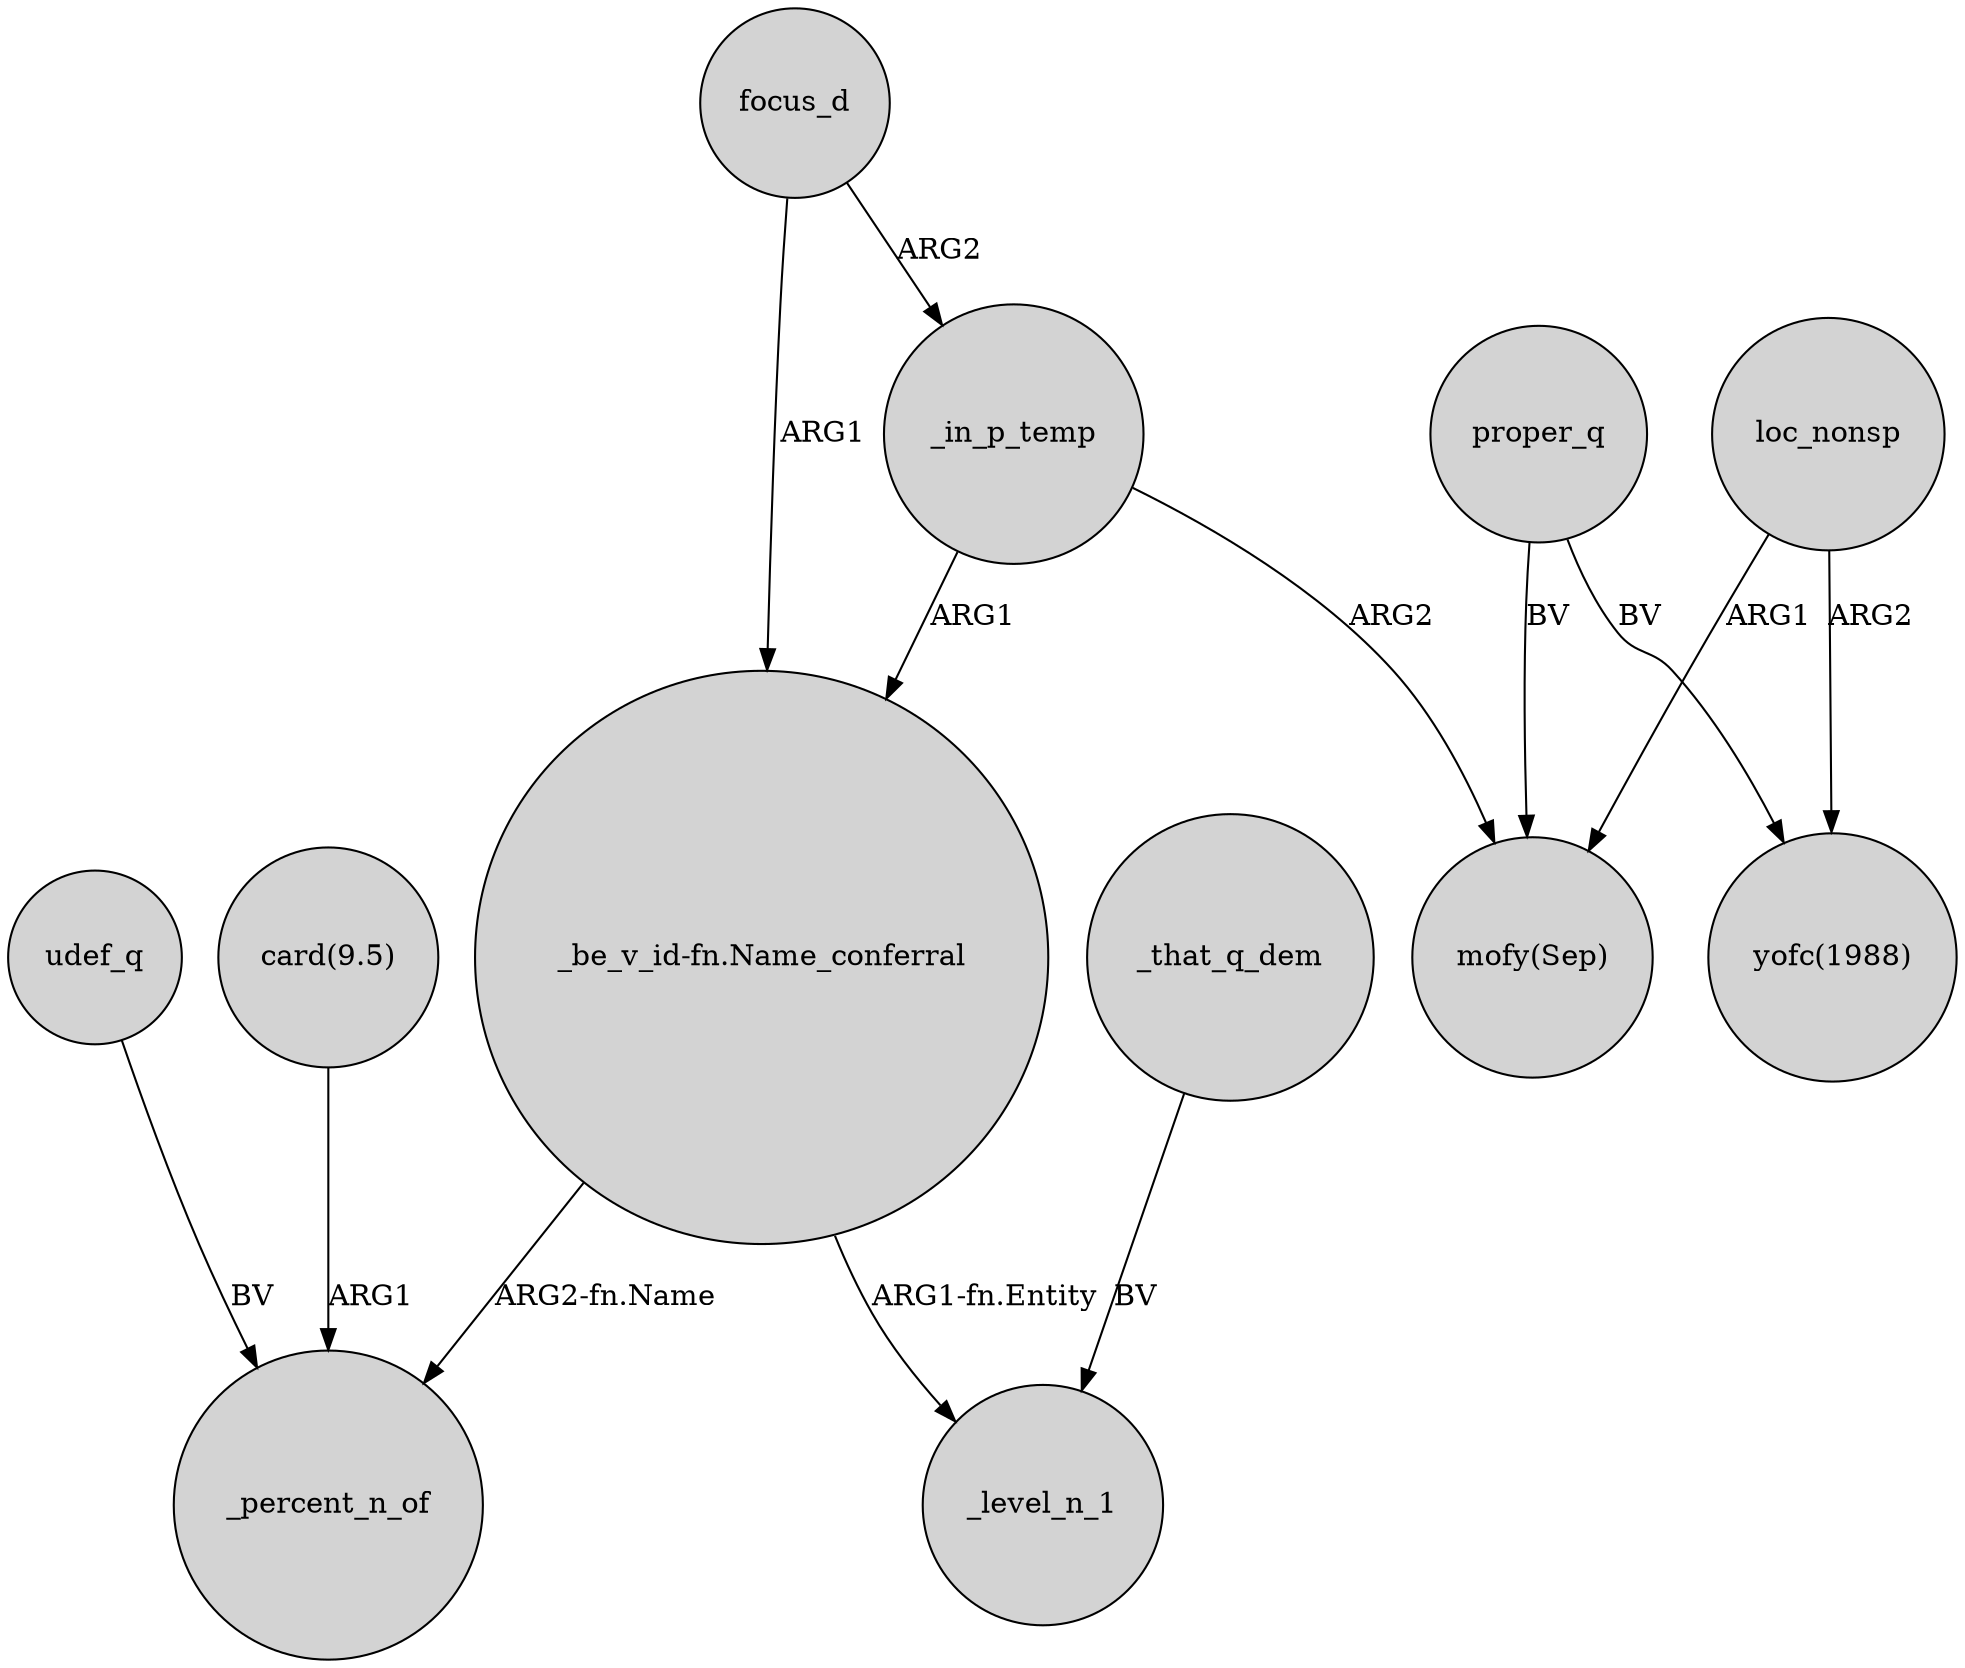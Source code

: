 digraph {
	node [shape=circle style=filled]
	"_be_v_id-fn.Name_conferral" -> _percent_n_of [label="ARG2-fn.Name"]
	proper_q -> "mofy(Sep)" [label=BV]
	udef_q -> _percent_n_of [label=BV]
	_that_q_dem -> _level_n_1 [label=BV]
	"card(9.5)" -> _percent_n_of [label=ARG1]
	_in_p_temp -> "_be_v_id-fn.Name_conferral" [label=ARG1]
	"_be_v_id-fn.Name_conferral" -> _level_n_1 [label="ARG1-fn.Entity"]
	loc_nonsp -> "yofc(1988)" [label=ARG2]
	focus_d -> _in_p_temp [label=ARG2]
	proper_q -> "yofc(1988)" [label=BV]
	focus_d -> "_be_v_id-fn.Name_conferral" [label=ARG1]
	loc_nonsp -> "mofy(Sep)" [label=ARG1]
	_in_p_temp -> "mofy(Sep)" [label=ARG2]
}
